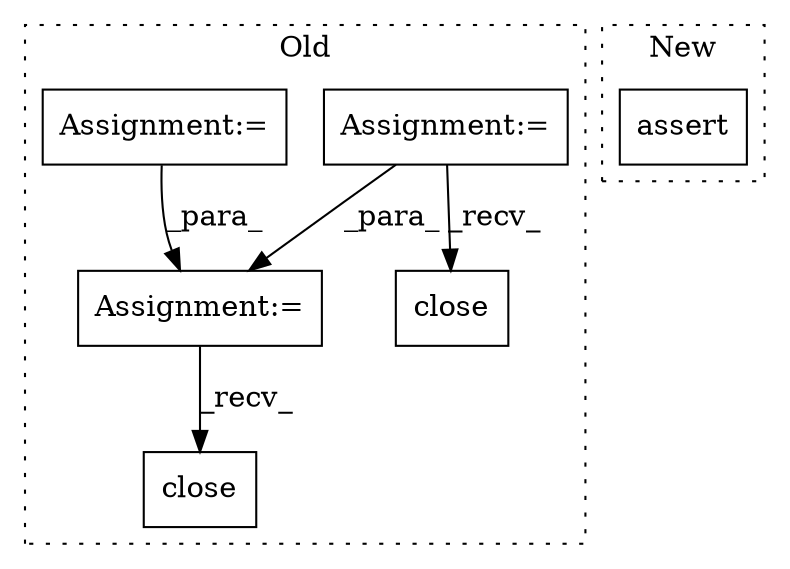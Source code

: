 digraph G {
subgraph cluster0 {
1 [label="close" a="32" s="3040" l="7" shape="box"];
3 [label="Assignment:=" a="7" s="2230" l="11" shape="box"];
4 [label="Assignment:=" a="7" s="2912" l="1" shape="box"];
5 [label="close" a="32" s="3067" l="7" shape="box"];
6 [label="Assignment:=" a="7" s="2200" l="5" shape="box"];
label = "Old";
style="dotted";
}
subgraph cluster1 {
2 [label="assert" a="32" s="2611,2636" l="12,1" shape="box"];
label = "New";
style="dotted";
}
3 -> 4 [label="_para_"];
3 -> 5 [label="_recv_"];
4 -> 1 [label="_recv_"];
6 -> 4 [label="_para_"];
}